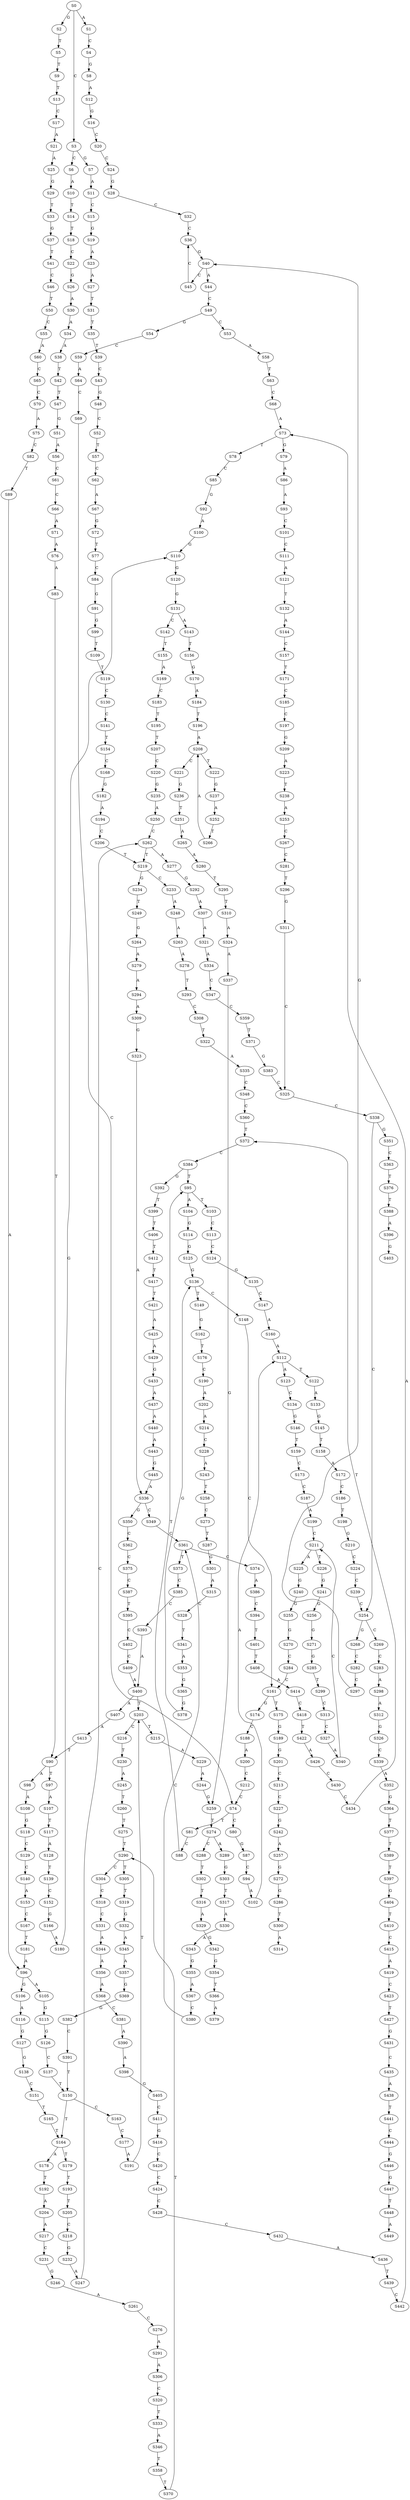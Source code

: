 strict digraph  {
	S0 -> S1 [ label = A ];
	S0 -> S2 [ label = G ];
	S0 -> S3 [ label = C ];
	S1 -> S4 [ label = C ];
	S2 -> S5 [ label = T ];
	S3 -> S6 [ label = C ];
	S3 -> S7 [ label = G ];
	S4 -> S8 [ label = G ];
	S5 -> S9 [ label = T ];
	S6 -> S10 [ label = A ];
	S7 -> S11 [ label = A ];
	S8 -> S12 [ label = A ];
	S9 -> S13 [ label = T ];
	S10 -> S14 [ label = T ];
	S11 -> S15 [ label = C ];
	S12 -> S16 [ label = G ];
	S13 -> S17 [ label = C ];
	S14 -> S18 [ label = T ];
	S15 -> S19 [ label = G ];
	S16 -> S20 [ label = C ];
	S17 -> S21 [ label = A ];
	S18 -> S22 [ label = C ];
	S19 -> S23 [ label = A ];
	S20 -> S24 [ label = C ];
	S21 -> S25 [ label = A ];
	S22 -> S26 [ label = G ];
	S23 -> S27 [ label = A ];
	S24 -> S28 [ label = G ];
	S25 -> S29 [ label = G ];
	S26 -> S30 [ label = A ];
	S27 -> S31 [ label = T ];
	S28 -> S32 [ label = C ];
	S29 -> S33 [ label = T ];
	S30 -> S34 [ label = A ];
	S31 -> S35 [ label = T ];
	S32 -> S36 [ label = C ];
	S33 -> S37 [ label = G ];
	S34 -> S38 [ label = A ];
	S35 -> S39 [ label = T ];
	S36 -> S40 [ label = G ];
	S37 -> S41 [ label = T ];
	S38 -> S42 [ label = T ];
	S39 -> S43 [ label = C ];
	S40 -> S44 [ label = A ];
	S40 -> S45 [ label = C ];
	S41 -> S46 [ label = C ];
	S42 -> S47 [ label = T ];
	S43 -> S48 [ label = G ];
	S44 -> S49 [ label = C ];
	S45 -> S36 [ label = C ];
	S46 -> S50 [ label = T ];
	S47 -> S51 [ label = G ];
	S48 -> S52 [ label = C ];
	S49 -> S53 [ label = C ];
	S49 -> S54 [ label = G ];
	S50 -> S55 [ label = C ];
	S51 -> S56 [ label = A ];
	S52 -> S57 [ label = T ];
	S53 -> S58 [ label = A ];
	S54 -> S59 [ label = C ];
	S55 -> S60 [ label = A ];
	S56 -> S61 [ label = C ];
	S57 -> S62 [ label = C ];
	S58 -> S63 [ label = T ];
	S59 -> S64 [ label = A ];
	S60 -> S65 [ label = C ];
	S61 -> S66 [ label = C ];
	S62 -> S67 [ label = A ];
	S63 -> S68 [ label = C ];
	S64 -> S69 [ label = C ];
	S65 -> S70 [ label = C ];
	S66 -> S71 [ label = A ];
	S67 -> S72 [ label = G ];
	S68 -> S73 [ label = A ];
	S69 -> S74 [ label = C ];
	S70 -> S75 [ label = A ];
	S71 -> S76 [ label = A ];
	S72 -> S77 [ label = T ];
	S73 -> S78 [ label = T ];
	S73 -> S79 [ label = G ];
	S74 -> S80 [ label = C ];
	S74 -> S81 [ label = T ];
	S75 -> S82 [ label = C ];
	S76 -> S83 [ label = A ];
	S77 -> S84 [ label = C ];
	S78 -> S85 [ label = C ];
	S79 -> S86 [ label = A ];
	S80 -> S87 [ label = G ];
	S81 -> S88 [ label = C ];
	S82 -> S89 [ label = T ];
	S83 -> S90 [ label = T ];
	S84 -> S91 [ label = G ];
	S85 -> S92 [ label = G ];
	S86 -> S93 [ label = A ];
	S87 -> S94 [ label = C ];
	S88 -> S95 [ label = T ];
	S89 -> S96 [ label = A ];
	S90 -> S97 [ label = T ];
	S90 -> S98 [ label = A ];
	S91 -> S99 [ label = G ];
	S92 -> S100 [ label = A ];
	S93 -> S101 [ label = C ];
	S94 -> S102 [ label = A ];
	S95 -> S103 [ label = T ];
	S95 -> S104 [ label = A ];
	S96 -> S105 [ label = A ];
	S96 -> S106 [ label = G ];
	S97 -> S107 [ label = A ];
	S98 -> S108 [ label = A ];
	S99 -> S109 [ label = T ];
	S100 -> S110 [ label = G ];
	S101 -> S111 [ label = C ];
	S102 -> S112 [ label = A ];
	S103 -> S113 [ label = C ];
	S104 -> S114 [ label = G ];
	S105 -> S115 [ label = G ];
	S106 -> S116 [ label = A ];
	S107 -> S117 [ label = T ];
	S108 -> S118 [ label = G ];
	S109 -> S119 [ label = T ];
	S110 -> S120 [ label = G ];
	S111 -> S121 [ label = A ];
	S112 -> S122 [ label = T ];
	S112 -> S123 [ label = A ];
	S113 -> S124 [ label = C ];
	S114 -> S125 [ label = G ];
	S115 -> S126 [ label = G ];
	S116 -> S127 [ label = G ];
	S117 -> S128 [ label = A ];
	S118 -> S129 [ label = C ];
	S119 -> S130 [ label = C ];
	S120 -> S131 [ label = G ];
	S121 -> S132 [ label = T ];
	S122 -> S133 [ label = A ];
	S123 -> S134 [ label = C ];
	S124 -> S135 [ label = G ];
	S125 -> S136 [ label = G ];
	S126 -> S137 [ label = C ];
	S127 -> S138 [ label = G ];
	S128 -> S139 [ label = T ];
	S129 -> S140 [ label = C ];
	S130 -> S141 [ label = C ];
	S131 -> S142 [ label = C ];
	S131 -> S143 [ label = A ];
	S132 -> S144 [ label = A ];
	S133 -> S145 [ label = G ];
	S134 -> S146 [ label = G ];
	S135 -> S147 [ label = C ];
	S136 -> S148 [ label = C ];
	S136 -> S149 [ label = T ];
	S137 -> S150 [ label = T ];
	S138 -> S151 [ label = C ];
	S139 -> S152 [ label = C ];
	S140 -> S153 [ label = A ];
	S141 -> S154 [ label = T ];
	S142 -> S155 [ label = T ];
	S143 -> S156 [ label = T ];
	S144 -> S157 [ label = C ];
	S145 -> S158 [ label = T ];
	S146 -> S159 [ label = T ];
	S147 -> S160 [ label = A ];
	S148 -> S161 [ label = C ];
	S149 -> S162 [ label = G ];
	S150 -> S163 [ label = C ];
	S150 -> S164 [ label = T ];
	S151 -> S165 [ label = T ];
	S152 -> S166 [ label = G ];
	S153 -> S167 [ label = C ];
	S154 -> S168 [ label = C ];
	S155 -> S169 [ label = A ];
	S156 -> S170 [ label = G ];
	S157 -> S171 [ label = T ];
	S158 -> S172 [ label = A ];
	S159 -> S173 [ label = C ];
	S160 -> S112 [ label = A ];
	S161 -> S174 [ label = G ];
	S161 -> S175 [ label = T ];
	S162 -> S176 [ label = T ];
	S163 -> S177 [ label = C ];
	S164 -> S178 [ label = A ];
	S164 -> S179 [ label = T ];
	S165 -> S164 [ label = T ];
	S166 -> S180 [ label = A ];
	S167 -> S181 [ label = T ];
	S168 -> S182 [ label = G ];
	S169 -> S183 [ label = C ];
	S170 -> S184 [ label = A ];
	S171 -> S185 [ label = C ];
	S172 -> S186 [ label = C ];
	S173 -> S187 [ label = C ];
	S174 -> S188 [ label = C ];
	S175 -> S189 [ label = G ];
	S176 -> S190 [ label = C ];
	S177 -> S191 [ label = A ];
	S178 -> S192 [ label = T ];
	S179 -> S193 [ label = T ];
	S180 -> S110 [ label = G ];
	S181 -> S96 [ label = A ];
	S182 -> S194 [ label = A ];
	S183 -> S195 [ label = T ];
	S184 -> S196 [ label = T ];
	S185 -> S197 [ label = C ];
	S186 -> S198 [ label = T ];
	S187 -> S199 [ label = A ];
	S188 -> S200 [ label = A ];
	S189 -> S201 [ label = G ];
	S190 -> S202 [ label = A ];
	S191 -> S203 [ label = T ];
	S192 -> S204 [ label = A ];
	S193 -> S205 [ label = T ];
	S194 -> S206 [ label = C ];
	S195 -> S207 [ label = T ];
	S196 -> S208 [ label = A ];
	S197 -> S209 [ label = G ];
	S198 -> S210 [ label = G ];
	S199 -> S211 [ label = C ];
	S200 -> S212 [ label = C ];
	S201 -> S213 [ label = C ];
	S202 -> S214 [ label = A ];
	S203 -> S215 [ label = T ];
	S203 -> S216 [ label = C ];
	S204 -> S217 [ label = A ];
	S205 -> S218 [ label = C ];
	S206 -> S219 [ label = T ];
	S207 -> S220 [ label = C ];
	S208 -> S221 [ label = C ];
	S208 -> S222 [ label = T ];
	S209 -> S223 [ label = A ];
	S210 -> S224 [ label = C ];
	S211 -> S225 [ label = A ];
	S211 -> S226 [ label = T ];
	S212 -> S74 [ label = C ];
	S213 -> S227 [ label = C ];
	S214 -> S228 [ label = C ];
	S215 -> S229 [ label = A ];
	S216 -> S230 [ label = T ];
	S217 -> S231 [ label = C ];
	S218 -> S232 [ label = G ];
	S219 -> S233 [ label = C ];
	S219 -> S234 [ label = G ];
	S220 -> S235 [ label = G ];
	S221 -> S236 [ label = G ];
	S222 -> S237 [ label = G ];
	S223 -> S238 [ label = T ];
	S224 -> S239 [ label = C ];
	S225 -> S240 [ label = G ];
	S226 -> S241 [ label = G ];
	S227 -> S242 [ label = G ];
	S228 -> S243 [ label = A ];
	S229 -> S244 [ label = A ];
	S230 -> S245 [ label = A ];
	S231 -> S246 [ label = G ];
	S232 -> S247 [ label = A ];
	S233 -> S248 [ label = A ];
	S234 -> S249 [ label = T ];
	S235 -> S250 [ label = A ];
	S236 -> S251 [ label = T ];
	S237 -> S252 [ label = A ];
	S238 -> S253 [ label = A ];
	S239 -> S254 [ label = C ];
	S240 -> S255 [ label = G ];
	S241 -> S256 [ label = G ];
	S242 -> S257 [ label = A ];
	S243 -> S258 [ label = T ];
	S244 -> S259 [ label = G ];
	S245 -> S260 [ label = T ];
	S246 -> S261 [ label = A ];
	S247 -> S262 [ label = C ];
	S248 -> S263 [ label = A ];
	S249 -> S264 [ label = G ];
	S250 -> S262 [ label = C ];
	S251 -> S265 [ label = A ];
	S252 -> S266 [ label = T ];
	S253 -> S267 [ label = C ];
	S254 -> S268 [ label = G ];
	S254 -> S269 [ label = C ];
	S255 -> S270 [ label = G ];
	S256 -> S271 [ label = G ];
	S257 -> S272 [ label = G ];
	S258 -> S273 [ label = C ];
	S259 -> S274 [ label = T ];
	S260 -> S275 [ label = T ];
	S261 -> S276 [ label = C ];
	S262 -> S277 [ label = A ];
	S262 -> S219 [ label = T ];
	S263 -> S278 [ label = A ];
	S264 -> S279 [ label = A ];
	S265 -> S280 [ label = A ];
	S266 -> S208 [ label = A ];
	S267 -> S281 [ label = C ];
	S268 -> S282 [ label = C ];
	S269 -> S283 [ label = C ];
	S270 -> S284 [ label = C ];
	S271 -> S285 [ label = G ];
	S272 -> S286 [ label = G ];
	S273 -> S287 [ label = T ];
	S274 -> S288 [ label = C ];
	S274 -> S289 [ label = A ];
	S275 -> S290 [ label = T ];
	S276 -> S291 [ label = A ];
	S277 -> S292 [ label = G ];
	S278 -> S293 [ label = T ];
	S279 -> S294 [ label = A ];
	S280 -> S295 [ label = T ];
	S281 -> S296 [ label = T ];
	S282 -> S297 [ label = C ];
	S283 -> S298 [ label = A ];
	S284 -> S161 [ label = C ];
	S285 -> S299 [ label = T ];
	S286 -> S300 [ label = T ];
	S287 -> S301 [ label = G ];
	S288 -> S302 [ label = T ];
	S289 -> S303 [ label = G ];
	S290 -> S304 [ label = C ];
	S290 -> S305 [ label = T ];
	S291 -> S306 [ label = A ];
	S292 -> S307 [ label = A ];
	S293 -> S308 [ label = C ];
	S294 -> S309 [ label = A ];
	S295 -> S310 [ label = T ];
	S296 -> S311 [ label = G ];
	S297 -> S40 [ label = G ];
	S298 -> S312 [ label = A ];
	S299 -> S313 [ label = C ];
	S300 -> S314 [ label = A ];
	S301 -> S315 [ label = A ];
	S302 -> S316 [ label = T ];
	S303 -> S317 [ label = T ];
	S304 -> S318 [ label = C ];
	S305 -> S319 [ label = T ];
	S306 -> S320 [ label = C ];
	S307 -> S321 [ label = A ];
	S308 -> S322 [ label = T ];
	S309 -> S323 [ label = G ];
	S310 -> S324 [ label = A ];
	S311 -> S325 [ label = C ];
	S312 -> S326 [ label = G ];
	S313 -> S327 [ label = C ];
	S315 -> S328 [ label = C ];
	S316 -> S329 [ label = A ];
	S317 -> S330 [ label = A ];
	S318 -> S331 [ label = C ];
	S319 -> S332 [ label = G ];
	S320 -> S333 [ label = T ];
	S321 -> S334 [ label = A ];
	S322 -> S335 [ label = A ];
	S323 -> S336 [ label = A ];
	S324 -> S337 [ label = A ];
	S325 -> S338 [ label = C ];
	S326 -> S339 [ label = C ];
	S327 -> S340 [ label = A ];
	S328 -> S341 [ label = T ];
	S329 -> S342 [ label = G ];
	S330 -> S343 [ label = A ];
	S331 -> S344 [ label = A ];
	S332 -> S345 [ label = A ];
	S333 -> S346 [ label = A ];
	S334 -> S347 [ label = C ];
	S335 -> S348 [ label = C ];
	S336 -> S349 [ label = C ];
	S336 -> S350 [ label = G ];
	S337 -> S259 [ label = G ];
	S338 -> S351 [ label = G ];
	S338 -> S254 [ label = C ];
	S339 -> S352 [ label = A ];
	S340 -> S211 [ label = C ];
	S341 -> S353 [ label = A ];
	S342 -> S354 [ label = G ];
	S343 -> S355 [ label = G ];
	S344 -> S356 [ label = A ];
	S345 -> S357 [ label = A ];
	S346 -> S358 [ label = T ];
	S347 -> S359 [ label = C ];
	S348 -> S360 [ label = C ];
	S349 -> S361 [ label = C ];
	S350 -> S362 [ label = C ];
	S351 -> S363 [ label = C ];
	S352 -> S364 [ label = G ];
	S353 -> S365 [ label = G ];
	S354 -> S366 [ label = T ];
	S355 -> S367 [ label = A ];
	S356 -> S368 [ label = A ];
	S357 -> S369 [ label = G ];
	S358 -> S370 [ label = T ];
	S359 -> S371 [ label = T ];
	S360 -> S372 [ label = T ];
	S361 -> S373 [ label = T ];
	S361 -> S374 [ label = C ];
	S362 -> S375 [ label = C ];
	S363 -> S376 [ label = T ];
	S364 -> S377 [ label = T ];
	S365 -> S378 [ label = G ];
	S366 -> S379 [ label = A ];
	S367 -> S380 [ label = C ];
	S368 -> S381 [ label = C ];
	S369 -> S382 [ label = G ];
	S370 -> S290 [ label = T ];
	S371 -> S383 [ label = G ];
	S372 -> S384 [ label = C ];
	S373 -> S385 [ label = C ];
	S374 -> S386 [ label = A ];
	S375 -> S387 [ label = C ];
	S376 -> S388 [ label = T ];
	S377 -> S389 [ label = T ];
	S378 -> S136 [ label = G ];
	S380 -> S361 [ label = C ];
	S381 -> S390 [ label = A ];
	S382 -> S391 [ label = C ];
	S383 -> S325 [ label = C ];
	S384 -> S392 [ label = G ];
	S384 -> S95 [ label = T ];
	S385 -> S393 [ label = C ];
	S386 -> S394 [ label = C ];
	S387 -> S395 [ label = T ];
	S388 -> S396 [ label = A ];
	S389 -> S397 [ label = T ];
	S390 -> S398 [ label = A ];
	S391 -> S150 [ label = T ];
	S392 -> S399 [ label = T ];
	S393 -> S400 [ label = A ];
	S394 -> S401 [ label = T ];
	S395 -> S402 [ label = C ];
	S396 -> S403 [ label = G ];
	S397 -> S404 [ label = G ];
	S398 -> S405 [ label = G ];
	S399 -> S406 [ label = T ];
	S400 -> S407 [ label = A ];
	S400 -> S203 [ label = T ];
	S401 -> S408 [ label = T ];
	S402 -> S409 [ label = C ];
	S404 -> S410 [ label = T ];
	S405 -> S411 [ label = C ];
	S406 -> S412 [ label = T ];
	S407 -> S413 [ label = A ];
	S408 -> S414 [ label = A ];
	S409 -> S400 [ label = A ];
	S410 -> S415 [ label = C ];
	S411 -> S416 [ label = G ];
	S412 -> S417 [ label = T ];
	S413 -> S90 [ label = T ];
	S414 -> S418 [ label = C ];
	S415 -> S419 [ label = A ];
	S416 -> S420 [ label = C ];
	S417 -> S421 [ label = T ];
	S418 -> S422 [ label = T ];
	S419 -> S423 [ label = C ];
	S420 -> S424 [ label = C ];
	S421 -> S425 [ label = A ];
	S422 -> S426 [ label = A ];
	S423 -> S427 [ label = T ];
	S424 -> S428 [ label = C ];
	S425 -> S429 [ label = A ];
	S426 -> S430 [ label = C ];
	S427 -> S431 [ label = G ];
	S428 -> S432 [ label = C ];
	S429 -> S433 [ label = G ];
	S430 -> S434 [ label = C ];
	S431 -> S435 [ label = C ];
	S432 -> S436 [ label = A ];
	S433 -> S437 [ label = A ];
	S434 -> S372 [ label = T ];
	S435 -> S438 [ label = A ];
	S436 -> S439 [ label = T ];
	S437 -> S440 [ label = A ];
	S438 -> S441 [ label = T ];
	S439 -> S442 [ label = C ];
	S440 -> S443 [ label = A ];
	S441 -> S444 [ label = C ];
	S442 -> S73 [ label = A ];
	S443 -> S445 [ label = G ];
	S444 -> S446 [ label = G ];
	S445 -> S336 [ label = A ];
	S446 -> S447 [ label = G ];
	S447 -> S448 [ label = T ];
	S448 -> S449 [ label = A ];
}
